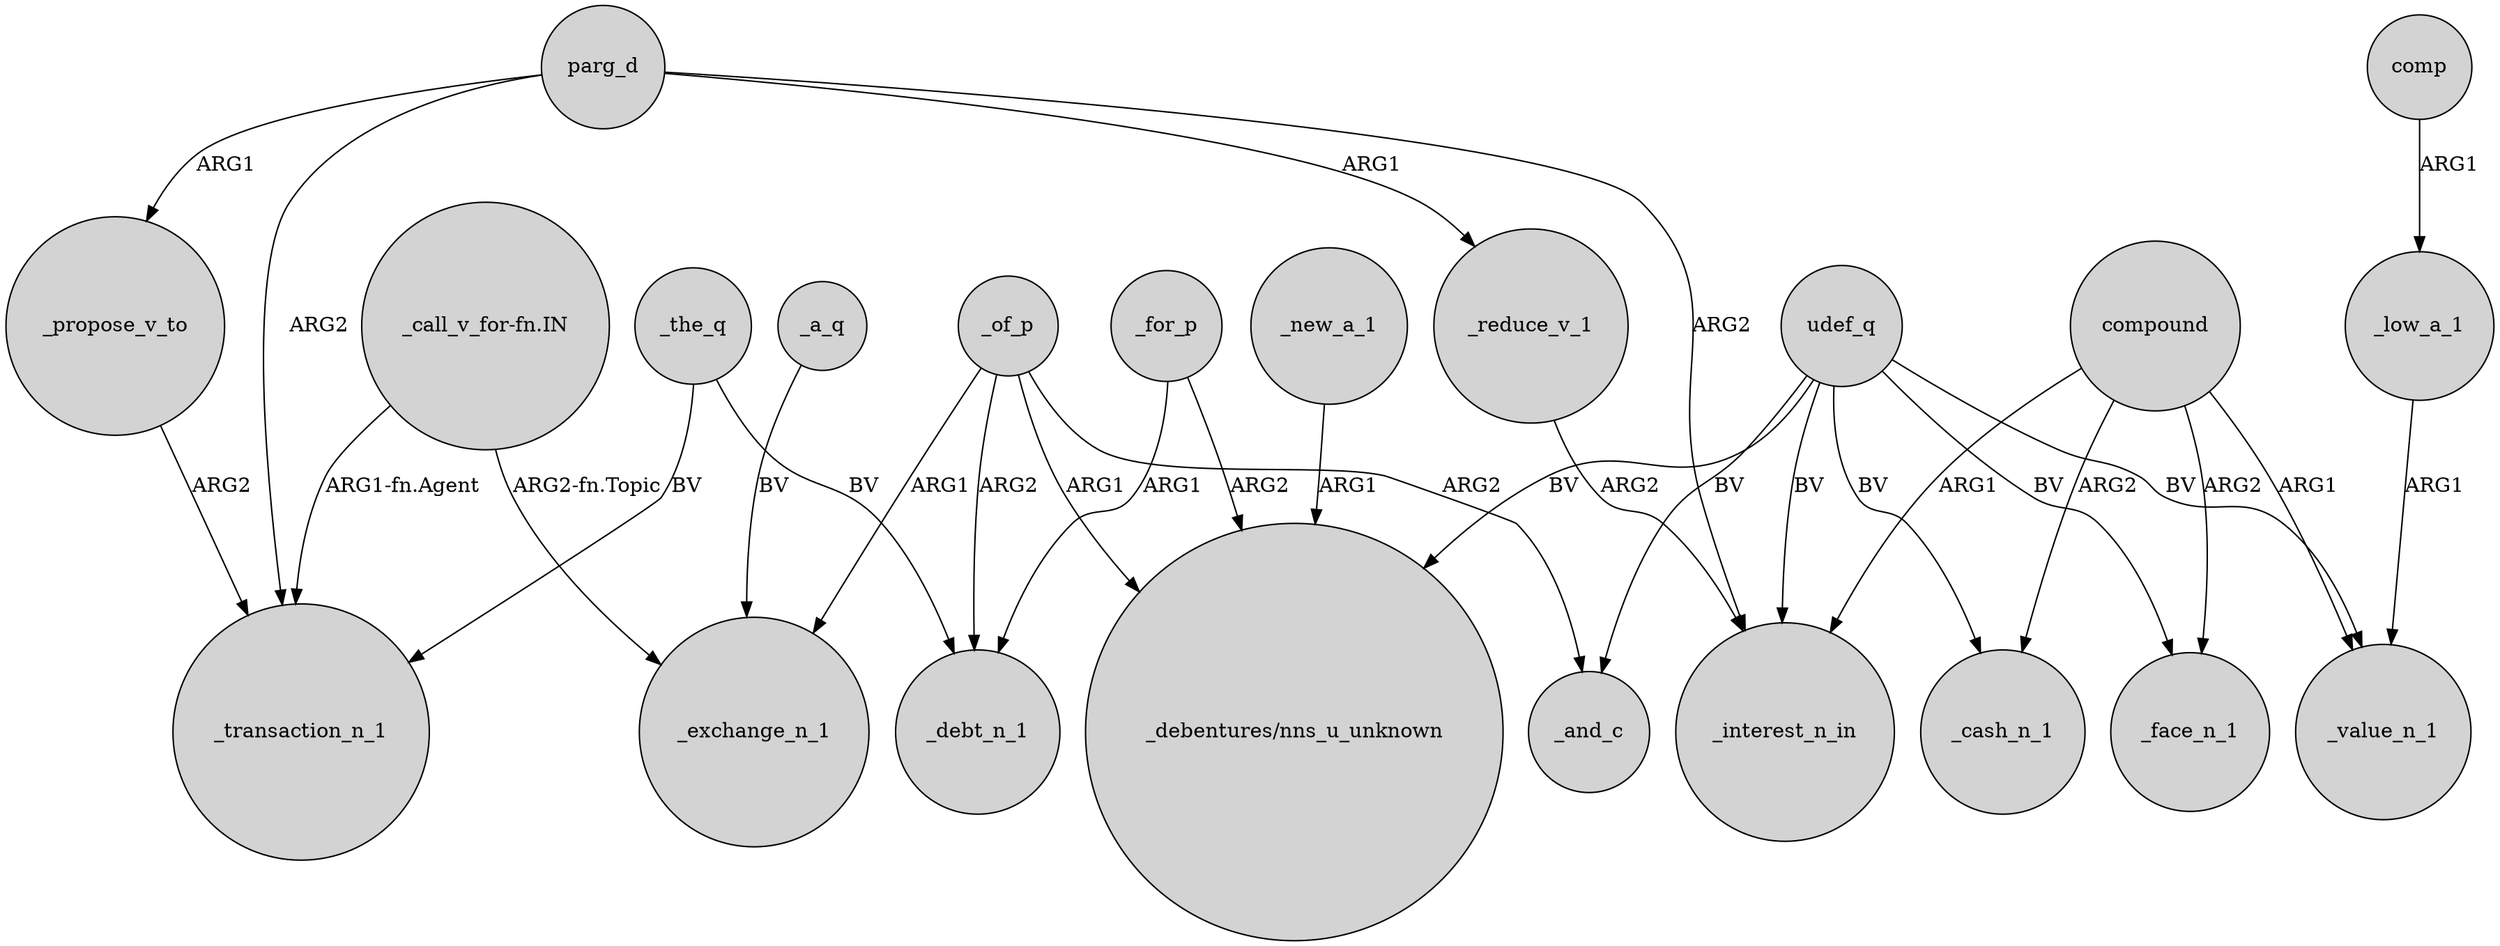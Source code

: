 digraph {
	node [shape=circle style=filled]
	parg_d -> _propose_v_to [label=ARG1]
	udef_q -> _face_n_1 [label=BV]
	parg_d -> _interest_n_in [label=ARG2]
	_of_p -> "_debentures/nns_u_unknown" [label=ARG1]
	_of_p -> _exchange_n_1 [label=ARG1]
	compound -> _face_n_1 [label=ARG2]
	_reduce_v_1 -> _interest_n_in [label=ARG2]
	_for_p -> _debt_n_1 [label=ARG1]
	"_call_v_for-fn.IN" -> _transaction_n_1 [label="ARG1-fn.Agent"]
	udef_q -> _cash_n_1 [label=BV]
	_new_a_1 -> "_debentures/nns_u_unknown" [label=ARG1]
	_of_p -> _and_c [label=ARG2]
	_a_q -> _exchange_n_1 [label=BV]
	_for_p -> "_debentures/nns_u_unknown" [label=ARG2]
	udef_q -> _interest_n_in [label=BV]
	parg_d -> _transaction_n_1 [label=ARG2]
	"_call_v_for-fn.IN" -> _exchange_n_1 [label="ARG2-fn.Topic"]
	_of_p -> _debt_n_1 [label=ARG2]
	udef_q -> "_debentures/nns_u_unknown" [label=BV]
	_low_a_1 -> _value_n_1 [label=ARG1]
	udef_q -> _value_n_1 [label=BV]
	compound -> _cash_n_1 [label=ARG2]
	compound -> _interest_n_in [label=ARG1]
	parg_d -> _reduce_v_1 [label=ARG1]
	_the_q -> _transaction_n_1 [label=BV]
	udef_q -> _and_c [label=BV]
	compound -> _value_n_1 [label=ARG1]
	_the_q -> _debt_n_1 [label=BV]
	_propose_v_to -> _transaction_n_1 [label=ARG2]
	comp -> _low_a_1 [label=ARG1]
}
